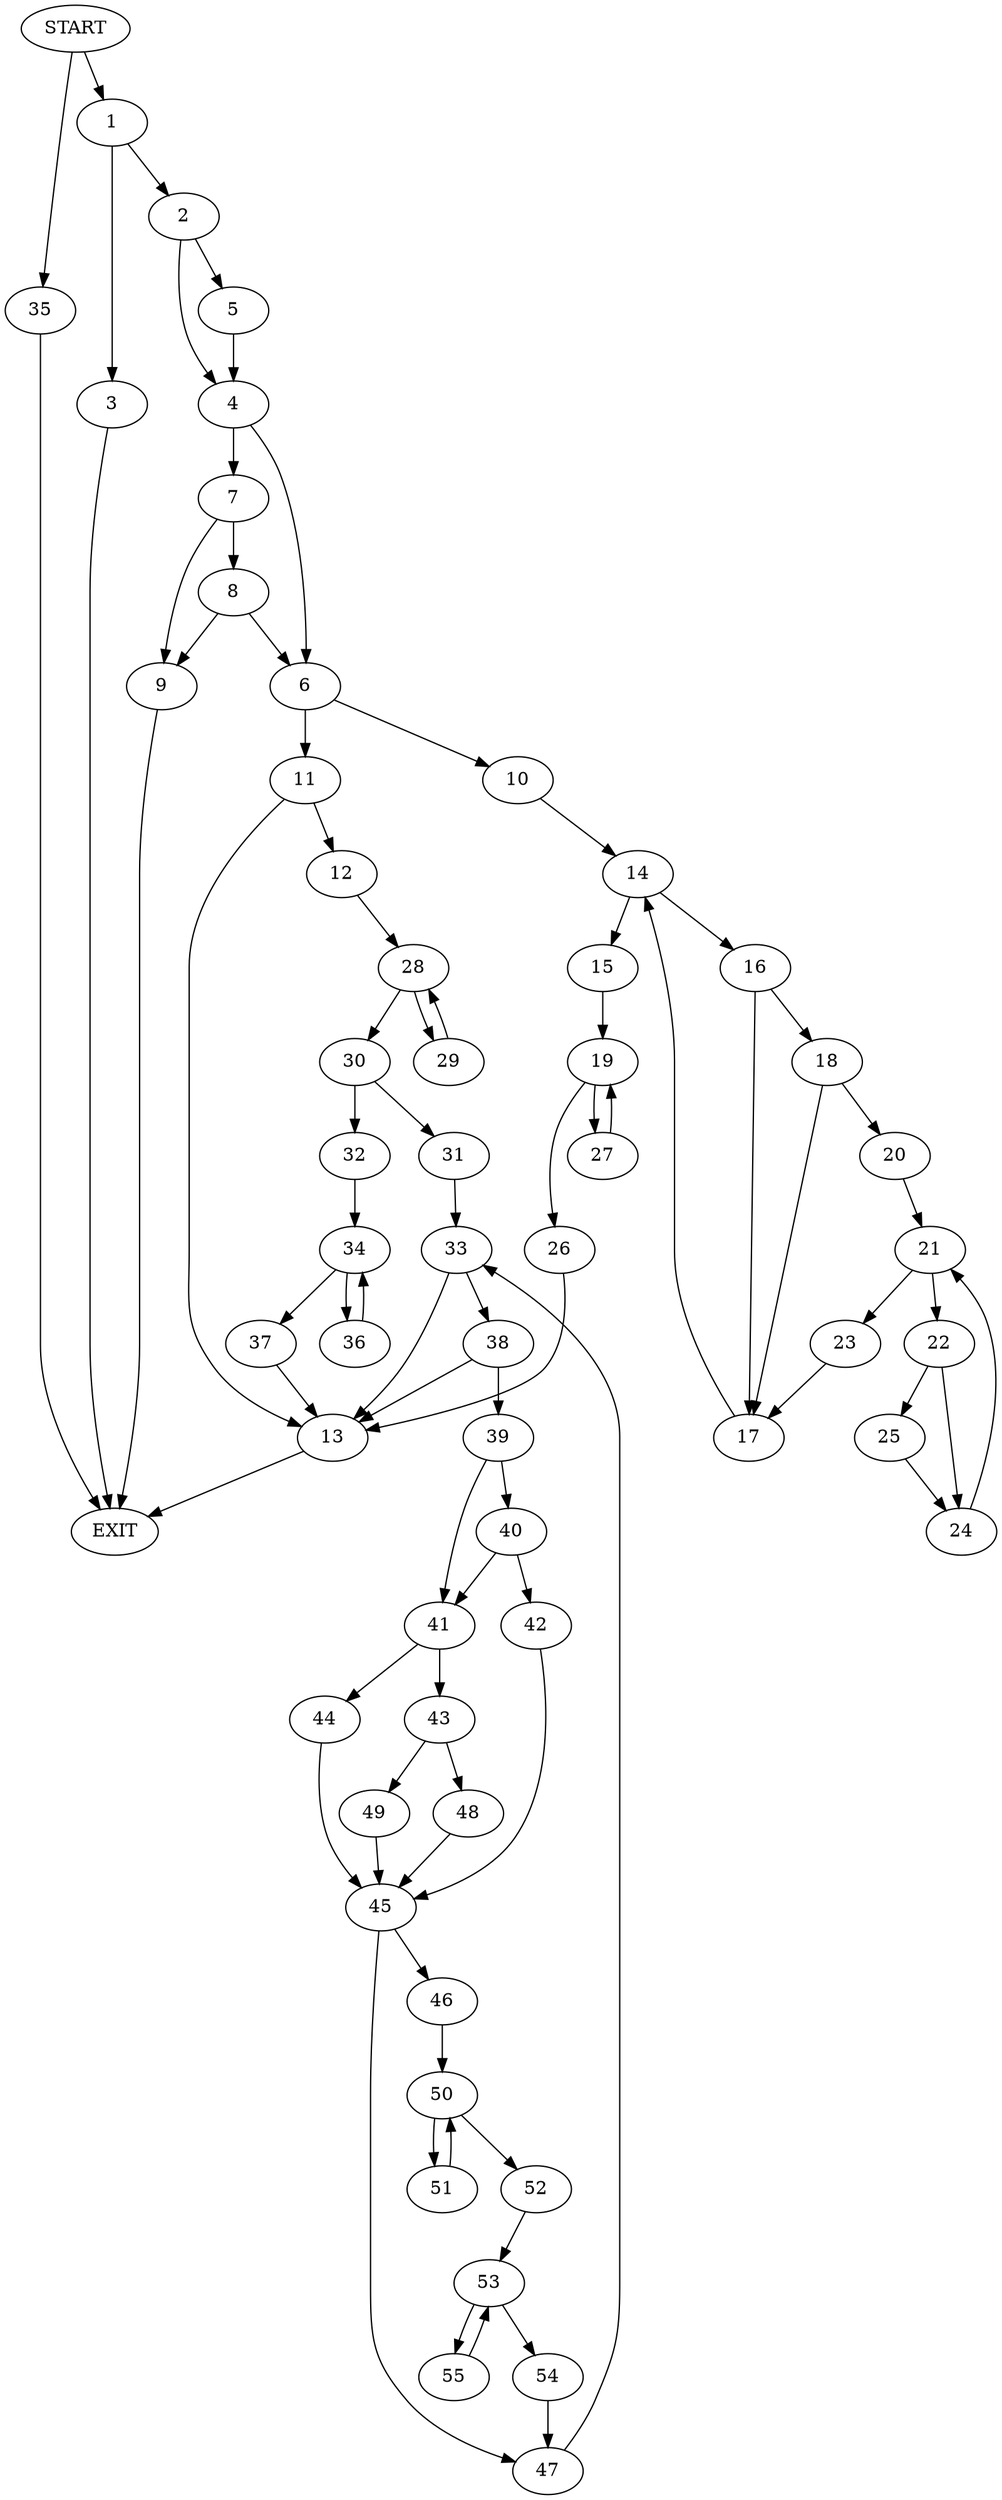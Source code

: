 digraph {
0 [label="START"]
56 [label="EXIT"]
0 -> 1
1 -> 2
1 -> 3
3 -> 56
2 -> 4
2 -> 5
5 -> 4
4 -> 6
4 -> 7
7 -> 8
7 -> 9
6 -> 10
6 -> 11
8 -> 6
8 -> 9
9 -> 56
11 -> 12
11 -> 13
10 -> 14
14 -> 15
14 -> 16
16 -> 17
16 -> 18
15 -> 19
18 -> 20
18 -> 17
17 -> 14
20 -> 21
21 -> 22
21 -> 23
22 -> 24
22 -> 25
23 -> 17
24 -> 21
25 -> 24
19 -> 26
19 -> 27
27 -> 19
26 -> 13
13 -> 56
12 -> 28
28 -> 29
28 -> 30
29 -> 28
30 -> 31
30 -> 32
31 -> 33
32 -> 34
0 -> 35
35 -> 56
34 -> 36
34 -> 37
36 -> 34
37 -> 13
33 -> 38
33 -> 13
38 -> 39
38 -> 13
39 -> 40
39 -> 41
40 -> 41
40 -> 42
41 -> 43
41 -> 44
42 -> 45
45 -> 46
45 -> 47
44 -> 45
43 -> 48
43 -> 49
48 -> 45
49 -> 45
47 -> 33
46 -> 50
50 -> 51
50 -> 52
52 -> 53
51 -> 50
53 -> 54
53 -> 55
54 -> 47
55 -> 53
}
